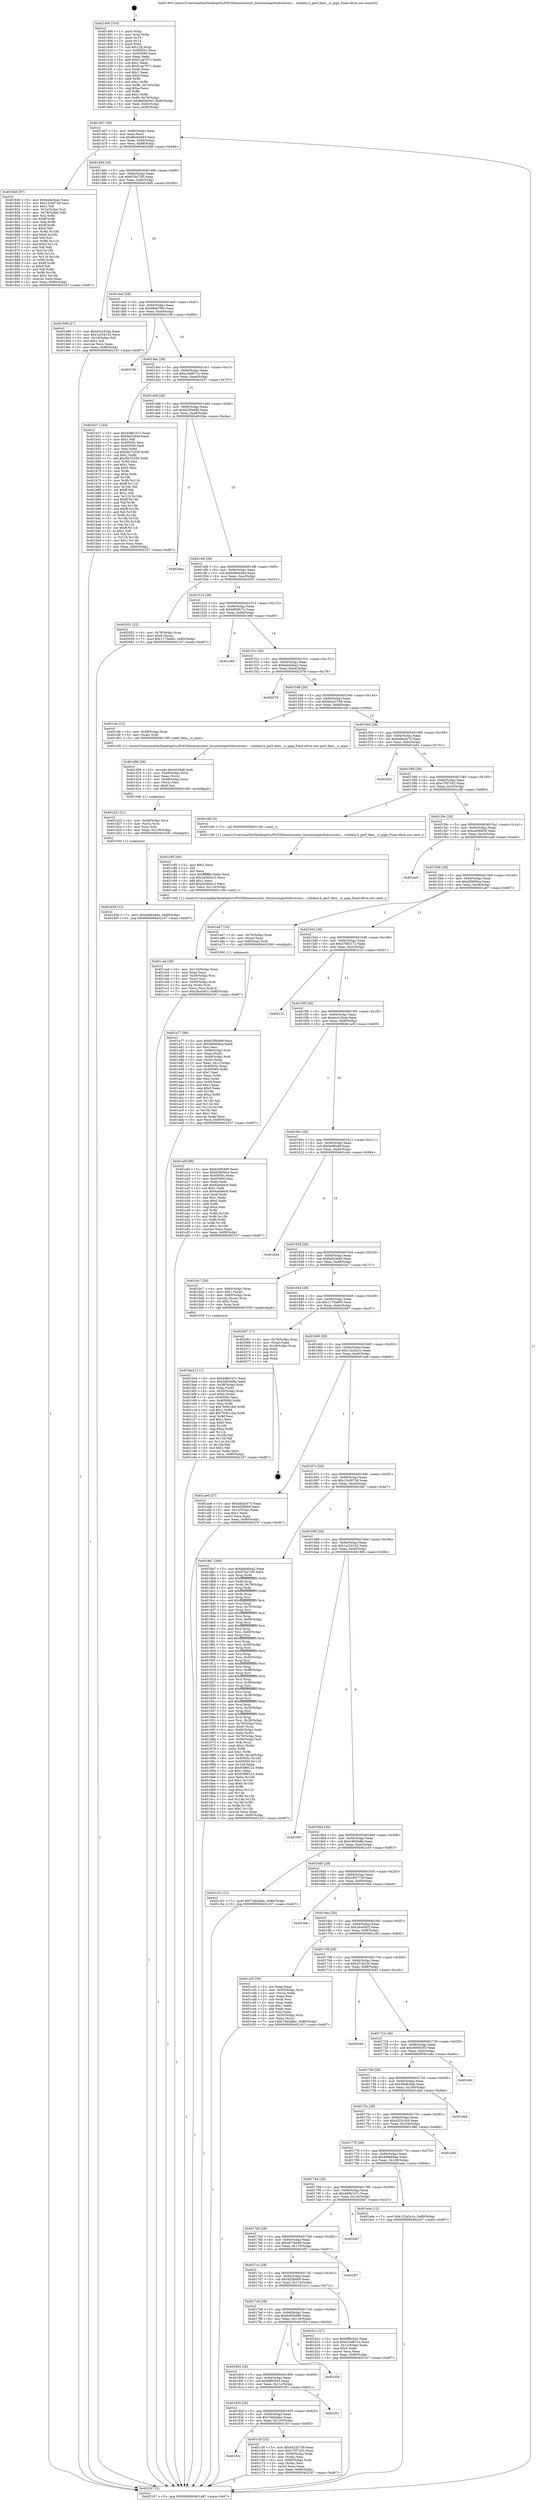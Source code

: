 digraph "0x401400" {
  label = "0x401400 (/mnt/c/Users/mathe/Desktop/tcc/POCII/binaries/extr_linuxtoolsperfuibrowsers....utildata.h_perf_data__is_pipe_Final-ollvm.out::main(0))"
  labelloc = "t"
  node[shape=record]

  Entry [label="",width=0.3,height=0.3,shape=circle,fillcolor=black,style=filled]
  "0x401467" [label="{
     0x401467 [29]\l
     | [instrs]\l
     &nbsp;&nbsp;0x401467 \<+3\>: mov -0x80(%rbp),%eax\l
     &nbsp;&nbsp;0x40146a \<+2\>: mov %eax,%ecx\l
     &nbsp;&nbsp;0x40146c \<+6\>: sub $0x86dab943,%ecx\l
     &nbsp;&nbsp;0x401472 \<+6\>: mov %eax,-0x94(%rbp)\l
     &nbsp;&nbsp;0x401478 \<+6\>: mov %ecx,-0x98(%rbp)\l
     &nbsp;&nbsp;0x40147e \<+6\>: je 0000000000401846 \<main+0x446\>\l
  }"]
  "0x401846" [label="{
     0x401846 [97]\l
     | [instrs]\l
     &nbsp;&nbsp;0x401846 \<+5\>: mov $0xbaba5ea2,%eax\l
     &nbsp;&nbsp;0x40184b \<+5\>: mov $0x13c0873d,%ecx\l
     &nbsp;&nbsp;0x401850 \<+2\>: mov $0x1,%dl\l
     &nbsp;&nbsp;0x401852 \<+4\>: mov -0x7a(%rbp),%sil\l
     &nbsp;&nbsp;0x401856 \<+4\>: mov -0x79(%rbp),%dil\l
     &nbsp;&nbsp;0x40185a \<+3\>: mov %sil,%r8b\l
     &nbsp;&nbsp;0x40185d \<+4\>: xor $0xff,%r8b\l
     &nbsp;&nbsp;0x401861 \<+3\>: mov %dil,%r9b\l
     &nbsp;&nbsp;0x401864 \<+4\>: xor $0xff,%r9b\l
     &nbsp;&nbsp;0x401868 \<+3\>: xor $0x0,%dl\l
     &nbsp;&nbsp;0x40186b \<+3\>: mov %r8b,%r10b\l
     &nbsp;&nbsp;0x40186e \<+4\>: and $0x0,%r10b\l
     &nbsp;&nbsp;0x401872 \<+3\>: and %dl,%sil\l
     &nbsp;&nbsp;0x401875 \<+3\>: mov %r9b,%r11b\l
     &nbsp;&nbsp;0x401878 \<+4\>: and $0x0,%r11b\l
     &nbsp;&nbsp;0x40187c \<+3\>: and %dl,%dil\l
     &nbsp;&nbsp;0x40187f \<+3\>: or %sil,%r10b\l
     &nbsp;&nbsp;0x401882 \<+3\>: or %dil,%r11b\l
     &nbsp;&nbsp;0x401885 \<+3\>: xor %r11b,%r10b\l
     &nbsp;&nbsp;0x401888 \<+3\>: or %r9b,%r8b\l
     &nbsp;&nbsp;0x40188b \<+4\>: xor $0xff,%r8b\l
     &nbsp;&nbsp;0x40188f \<+3\>: or $0x0,%dl\l
     &nbsp;&nbsp;0x401892 \<+3\>: and %dl,%r8b\l
     &nbsp;&nbsp;0x401895 \<+3\>: or %r8b,%r10b\l
     &nbsp;&nbsp;0x401898 \<+4\>: test $0x1,%r10b\l
     &nbsp;&nbsp;0x40189c \<+3\>: cmovne %ecx,%eax\l
     &nbsp;&nbsp;0x40189f \<+3\>: mov %eax,-0x80(%rbp)\l
     &nbsp;&nbsp;0x4018a2 \<+5\>: jmp 0000000000402167 \<main+0xd67\>\l
  }"]
  "0x401484" [label="{
     0x401484 [28]\l
     | [instrs]\l
     &nbsp;&nbsp;0x401484 \<+5\>: jmp 0000000000401489 \<main+0x89\>\l
     &nbsp;&nbsp;0x401489 \<+6\>: mov -0x94(%rbp),%eax\l
     &nbsp;&nbsp;0x40148f \<+5\>: sub $0x874a72f5,%eax\l
     &nbsp;&nbsp;0x401494 \<+6\>: mov %eax,-0x9c(%rbp)\l
     &nbsp;&nbsp;0x40149a \<+6\>: je 00000000004019d9 \<main+0x5d9\>\l
  }"]
  "0x402167" [label="{
     0x402167 [5]\l
     | [instrs]\l
     &nbsp;&nbsp;0x402167 \<+5\>: jmp 0000000000401467 \<main+0x67\>\l
  }"]
  "0x401400" [label="{
     0x401400 [103]\l
     | [instrs]\l
     &nbsp;&nbsp;0x401400 \<+1\>: push %rbp\l
     &nbsp;&nbsp;0x401401 \<+3\>: mov %rsp,%rbp\l
     &nbsp;&nbsp;0x401404 \<+2\>: push %r15\l
     &nbsp;&nbsp;0x401406 \<+2\>: push %r14\l
     &nbsp;&nbsp;0x401408 \<+1\>: push %rbx\l
     &nbsp;&nbsp;0x401409 \<+7\>: sub $0x128,%rsp\l
     &nbsp;&nbsp;0x401410 \<+7\>: mov 0x40505c,%eax\l
     &nbsp;&nbsp;0x401417 \<+7\>: mov 0x405060,%ecx\l
     &nbsp;&nbsp;0x40141e \<+2\>: mov %eax,%edx\l
     &nbsp;&nbsp;0x401420 \<+6\>: add $0x51aa7971,%edx\l
     &nbsp;&nbsp;0x401426 \<+3\>: sub $0x1,%edx\l
     &nbsp;&nbsp;0x401429 \<+6\>: sub $0x51aa7971,%edx\l
     &nbsp;&nbsp;0x40142f \<+3\>: imul %edx,%eax\l
     &nbsp;&nbsp;0x401432 \<+3\>: and $0x1,%eax\l
     &nbsp;&nbsp;0x401435 \<+3\>: cmp $0x0,%eax\l
     &nbsp;&nbsp;0x401438 \<+4\>: sete %r8b\l
     &nbsp;&nbsp;0x40143c \<+4\>: and $0x1,%r8b\l
     &nbsp;&nbsp;0x401440 \<+4\>: mov %r8b,-0x7a(%rbp)\l
     &nbsp;&nbsp;0x401444 \<+3\>: cmp $0xa,%ecx\l
     &nbsp;&nbsp;0x401447 \<+4\>: setl %r8b\l
     &nbsp;&nbsp;0x40144b \<+4\>: and $0x1,%r8b\l
     &nbsp;&nbsp;0x40144f \<+4\>: mov %r8b,-0x79(%rbp)\l
     &nbsp;&nbsp;0x401453 \<+7\>: movl $0x86dab943,-0x80(%rbp)\l
     &nbsp;&nbsp;0x40145a \<+6\>: mov %edi,-0x84(%rbp)\l
     &nbsp;&nbsp;0x401460 \<+7\>: mov %rsi,-0x90(%rbp)\l
  }"]
  Exit [label="",width=0.3,height=0.3,shape=circle,fillcolor=black,style=filled,peripheries=2]
  "0x4019d9" [label="{
     0x4019d9 [27]\l
     | [instrs]\l
     &nbsp;&nbsp;0x4019d9 \<+5\>: mov $0xdc4102ab,%eax\l
     &nbsp;&nbsp;0x4019de \<+5\>: mov $0x1a254102,%ecx\l
     &nbsp;&nbsp;0x4019e3 \<+3\>: mov -0x1d(%rbp),%dl\l
     &nbsp;&nbsp;0x4019e6 \<+3\>: test $0x1,%dl\l
     &nbsp;&nbsp;0x4019e9 \<+3\>: cmovne %ecx,%eax\l
     &nbsp;&nbsp;0x4019ec \<+3\>: mov %eax,-0x80(%rbp)\l
     &nbsp;&nbsp;0x4019ef \<+5\>: jmp 0000000000402167 \<main+0xd67\>\l
  }"]
  "0x4014a0" [label="{
     0x4014a0 [28]\l
     | [instrs]\l
     &nbsp;&nbsp;0x4014a0 \<+5\>: jmp 00000000004014a5 \<main+0xa5\>\l
     &nbsp;&nbsp;0x4014a5 \<+6\>: mov -0x94(%rbp),%eax\l
     &nbsp;&nbsp;0x4014ab \<+5\>: sub $0x96de7f94,%eax\l
     &nbsp;&nbsp;0x4014b0 \<+6\>: mov %eax,-0xa0(%rbp)\l
     &nbsp;&nbsp;0x4014b6 \<+6\>: je 000000000040215b \<main+0xd5b\>\l
  }"]
  "0x401d38" [label="{
     0x401d38 [12]\l
     | [instrs]\l
     &nbsp;&nbsp;0x401d38 \<+7\>: movl $0xb946446a,-0x80(%rbp)\l
     &nbsp;&nbsp;0x401d3f \<+5\>: jmp 0000000000402167 \<main+0xd67\>\l
  }"]
  "0x40215b" [label="{
     0x40215b\l
  }", style=dashed]
  "0x4014bc" [label="{
     0x4014bc [28]\l
     | [instrs]\l
     &nbsp;&nbsp;0x4014bc \<+5\>: jmp 00000000004014c1 \<main+0xc1\>\l
     &nbsp;&nbsp;0x4014c1 \<+6\>: mov -0x94(%rbp),%eax\l
     &nbsp;&nbsp;0x4014c7 \<+5\>: sub $0xa1bd671e,%eax\l
     &nbsp;&nbsp;0x4014cc \<+6\>: mov %eax,-0xa4(%rbp)\l
     &nbsp;&nbsp;0x4014d2 \<+6\>: je 0000000000401b37 \<main+0x737\>\l
  }"]
  "0x401d23" [label="{
     0x401d23 [21]\l
     | [instrs]\l
     &nbsp;&nbsp;0x401d23 \<+4\>: mov -0x58(%rbp),%rcx\l
     &nbsp;&nbsp;0x401d27 \<+3\>: mov (%rcx),%rcx\l
     &nbsp;&nbsp;0x401d2a \<+3\>: mov %rcx,%rdi\l
     &nbsp;&nbsp;0x401d2d \<+6\>: mov %eax,-0x128(%rbp)\l
     &nbsp;&nbsp;0x401d33 \<+5\>: call 0000000000401030 \<free@plt\>\l
     | [calls]\l
     &nbsp;&nbsp;0x401030 \{1\} (unknown)\l
  }"]
  "0x401b37" [label="{
     0x401b37 [144]\l
     | [instrs]\l
     &nbsp;&nbsp;0x401b37 \<+5\>: mov $0x4d9b1b7c,%eax\l
     &nbsp;&nbsp;0x401b3c \<+5\>: mov $0xfad2c6d4,%ecx\l
     &nbsp;&nbsp;0x401b41 \<+2\>: mov $0x1,%dl\l
     &nbsp;&nbsp;0x401b43 \<+7\>: mov 0x40505c,%esi\l
     &nbsp;&nbsp;0x401b4a \<+7\>: mov 0x405060,%edi\l
     &nbsp;&nbsp;0x401b51 \<+3\>: mov %esi,%r8d\l
     &nbsp;&nbsp;0x401b54 \<+7\>: sub $0xf4b72535,%r8d\l
     &nbsp;&nbsp;0x401b5b \<+4\>: sub $0x1,%r8d\l
     &nbsp;&nbsp;0x401b5f \<+7\>: add $0xf4b72535,%r8d\l
     &nbsp;&nbsp;0x401b66 \<+4\>: imul %r8d,%esi\l
     &nbsp;&nbsp;0x401b6a \<+3\>: and $0x1,%esi\l
     &nbsp;&nbsp;0x401b6d \<+3\>: cmp $0x0,%esi\l
     &nbsp;&nbsp;0x401b70 \<+4\>: sete %r9b\l
     &nbsp;&nbsp;0x401b74 \<+3\>: cmp $0xa,%edi\l
     &nbsp;&nbsp;0x401b77 \<+4\>: setl %r10b\l
     &nbsp;&nbsp;0x401b7b \<+3\>: mov %r9b,%r11b\l
     &nbsp;&nbsp;0x401b7e \<+4\>: xor $0xff,%r11b\l
     &nbsp;&nbsp;0x401b82 \<+3\>: mov %r10b,%bl\l
     &nbsp;&nbsp;0x401b85 \<+3\>: xor $0xff,%bl\l
     &nbsp;&nbsp;0x401b88 \<+3\>: xor $0x1,%dl\l
     &nbsp;&nbsp;0x401b8b \<+3\>: mov %r11b,%r14b\l
     &nbsp;&nbsp;0x401b8e \<+4\>: and $0xff,%r14b\l
     &nbsp;&nbsp;0x401b92 \<+3\>: and %dl,%r9b\l
     &nbsp;&nbsp;0x401b95 \<+3\>: mov %bl,%r15b\l
     &nbsp;&nbsp;0x401b98 \<+4\>: and $0xff,%r15b\l
     &nbsp;&nbsp;0x401b9c \<+3\>: and %dl,%r10b\l
     &nbsp;&nbsp;0x401b9f \<+3\>: or %r9b,%r14b\l
     &nbsp;&nbsp;0x401ba2 \<+3\>: or %r10b,%r15b\l
     &nbsp;&nbsp;0x401ba5 \<+3\>: xor %r15b,%r14b\l
     &nbsp;&nbsp;0x401ba8 \<+3\>: or %bl,%r11b\l
     &nbsp;&nbsp;0x401bab \<+4\>: xor $0xff,%r11b\l
     &nbsp;&nbsp;0x401baf \<+3\>: or $0x1,%dl\l
     &nbsp;&nbsp;0x401bb2 \<+3\>: and %dl,%r11b\l
     &nbsp;&nbsp;0x401bb5 \<+3\>: or %r11b,%r14b\l
     &nbsp;&nbsp;0x401bb8 \<+4\>: test $0x1,%r14b\l
     &nbsp;&nbsp;0x401bbc \<+3\>: cmovne %ecx,%eax\l
     &nbsp;&nbsp;0x401bbf \<+3\>: mov %eax,-0x80(%rbp)\l
     &nbsp;&nbsp;0x401bc2 \<+5\>: jmp 0000000000402167 \<main+0xd67\>\l
  }"]
  "0x4014d8" [label="{
     0x4014d8 [28]\l
     | [instrs]\l
     &nbsp;&nbsp;0x4014d8 \<+5\>: jmp 00000000004014dd \<main+0xdd\>\l
     &nbsp;&nbsp;0x4014dd \<+6\>: mov -0x94(%rbp),%eax\l
     &nbsp;&nbsp;0x4014e3 \<+5\>: sub $0xb35f4499,%eax\l
     &nbsp;&nbsp;0x4014e8 \<+6\>: mov %eax,-0xa8(%rbp)\l
     &nbsp;&nbsp;0x4014ee \<+6\>: je 00000000004020ba \<main+0xcba\>\l
  }"]
  "0x401d06" [label="{
     0x401d06 [29]\l
     | [instrs]\l
     &nbsp;&nbsp;0x401d06 \<+10\>: movabs $0x4030d6,%rdi\l
     &nbsp;&nbsp;0x401d10 \<+4\>: mov -0x48(%rbp),%rcx\l
     &nbsp;&nbsp;0x401d14 \<+2\>: mov %eax,(%rcx)\l
     &nbsp;&nbsp;0x401d16 \<+4\>: mov -0x48(%rbp),%rcx\l
     &nbsp;&nbsp;0x401d1a \<+2\>: mov (%rcx),%esi\l
     &nbsp;&nbsp;0x401d1c \<+2\>: mov $0x0,%al\l
     &nbsp;&nbsp;0x401d1e \<+5\>: call 0000000000401040 \<printf@plt\>\l
     | [calls]\l
     &nbsp;&nbsp;0x401040 \{1\} (unknown)\l
  }"]
  "0x4020ba" [label="{
     0x4020ba\l
  }", style=dashed]
  "0x4014f4" [label="{
     0x4014f4 [28]\l
     | [instrs]\l
     &nbsp;&nbsp;0x4014f4 \<+5\>: jmp 00000000004014f9 \<main+0xf9\>\l
     &nbsp;&nbsp;0x4014f9 \<+6\>: mov -0x94(%rbp),%eax\l
     &nbsp;&nbsp;0x4014ff \<+5\>: sub $0xb946446a,%eax\l
     &nbsp;&nbsp;0x401504 \<+6\>: mov %eax,-0xac(%rbp)\l
     &nbsp;&nbsp;0x40150a \<+6\>: je 0000000000402051 \<main+0xc51\>\l
  }"]
  "0x401cad" [label="{
     0x401cad [38]\l
     | [instrs]\l
     &nbsp;&nbsp;0x401cad \<+6\>: mov -0x124(%rbp),%ecx\l
     &nbsp;&nbsp;0x401cb3 \<+3\>: imul %eax,%ecx\l
     &nbsp;&nbsp;0x401cb6 \<+4\>: mov -0x58(%rbp),%rsi\l
     &nbsp;&nbsp;0x401cba \<+3\>: mov (%rsi),%rsi\l
     &nbsp;&nbsp;0x401cbd \<+4\>: mov -0x50(%rbp),%rdi\l
     &nbsp;&nbsp;0x401cc1 \<+3\>: movslq (%rdi),%rdi\l
     &nbsp;&nbsp;0x401cc4 \<+3\>: mov %ecx,(%rsi,%rdi,4)\l
     &nbsp;&nbsp;0x401cc7 \<+7\>: movl $0x26ce5fc3,-0x80(%rbp)\l
     &nbsp;&nbsp;0x401cce \<+5\>: jmp 0000000000402167 \<main+0xd67\>\l
  }"]
  "0x402051" [label="{
     0x402051 [22]\l
     | [instrs]\l
     &nbsp;&nbsp;0x402051 \<+4\>: mov -0x78(%rbp),%rax\l
     &nbsp;&nbsp;0x402055 \<+6\>: movl $0x0,(%rax)\l
     &nbsp;&nbsp;0x40205b \<+7\>: movl $0x1170a065,-0x80(%rbp)\l
     &nbsp;&nbsp;0x402062 \<+5\>: jmp 0000000000402167 \<main+0xd67\>\l
  }"]
  "0x401510" [label="{
     0x401510 [28]\l
     | [instrs]\l
     &nbsp;&nbsp;0x401510 \<+5\>: jmp 0000000000401515 \<main+0x115\>\l
     &nbsp;&nbsp;0x401515 \<+6\>: mov -0x94(%rbp),%eax\l
     &nbsp;&nbsp;0x40151b \<+5\>: sub $0xb9f29c7e,%eax\l
     &nbsp;&nbsp;0x401520 \<+6\>: mov %eax,-0xb0(%rbp)\l
     &nbsp;&nbsp;0x401526 \<+6\>: je 0000000000401e60 \<main+0xa60\>\l
  }"]
  "0x401c85" [label="{
     0x401c85 [40]\l
     | [instrs]\l
     &nbsp;&nbsp;0x401c85 \<+5\>: mov $0x2,%ecx\l
     &nbsp;&nbsp;0x401c8a \<+1\>: cltd\l
     &nbsp;&nbsp;0x401c8b \<+2\>: idiv %ecx\l
     &nbsp;&nbsp;0x401c8d \<+6\>: imul $0xfffffffe,%edx,%ecx\l
     &nbsp;&nbsp;0x401c93 \<+6\>: sub $0x2d3e0a12,%ecx\l
     &nbsp;&nbsp;0x401c99 \<+3\>: add $0x1,%ecx\l
     &nbsp;&nbsp;0x401c9c \<+6\>: add $0x2d3e0a12,%ecx\l
     &nbsp;&nbsp;0x401ca2 \<+6\>: mov %ecx,-0x124(%rbp)\l
     &nbsp;&nbsp;0x401ca8 \<+5\>: call 0000000000401160 \<next_i\>\l
     | [calls]\l
     &nbsp;&nbsp;0x401160 \{1\} (/mnt/c/Users/mathe/Desktop/tcc/POCII/binaries/extr_linuxtoolsperfuibrowsers....utildata.h_perf_data__is_pipe_Final-ollvm.out::next_i)\l
  }"]
  "0x401e60" [label="{
     0x401e60\l
  }", style=dashed]
  "0x40152c" [label="{
     0x40152c [28]\l
     | [instrs]\l
     &nbsp;&nbsp;0x40152c \<+5\>: jmp 0000000000401531 \<main+0x131\>\l
     &nbsp;&nbsp;0x401531 \<+6\>: mov -0x94(%rbp),%eax\l
     &nbsp;&nbsp;0x401537 \<+5\>: sub $0xbaba5ea2,%eax\l
     &nbsp;&nbsp;0x40153c \<+6\>: mov %eax,-0xb4(%rbp)\l
     &nbsp;&nbsp;0x401542 \<+6\>: je 0000000000402078 \<main+0xc78\>\l
  }"]
  "0x40183c" [label="{
     0x40183c\l
  }", style=dashed]
  "0x402078" [label="{
     0x402078\l
  }", style=dashed]
  "0x401548" [label="{
     0x401548 [28]\l
     | [instrs]\l
     &nbsp;&nbsp;0x401548 \<+5\>: jmp 000000000040154d \<main+0x14d\>\l
     &nbsp;&nbsp;0x40154d \<+6\>: mov -0x94(%rbp),%eax\l
     &nbsp;&nbsp;0x401553 \<+5\>: sub $0xbb22c759,%eax\l
     &nbsp;&nbsp;0x401558 \<+6\>: mov %eax,-0xb8(%rbp)\l
     &nbsp;&nbsp;0x40155e \<+6\>: je 0000000000401cfa \<main+0x8fa\>\l
  }"]
  "0x401c5f" [label="{
     0x401c5f [33]\l
     | [instrs]\l
     &nbsp;&nbsp;0x401c5f \<+5\>: mov $0xbb22c759,%eax\l
     &nbsp;&nbsp;0x401c64 \<+5\>: mov $0xc70f7432,%ecx\l
     &nbsp;&nbsp;0x401c69 \<+4\>: mov -0x50(%rbp),%rdx\l
     &nbsp;&nbsp;0x401c6d \<+2\>: mov (%rdx),%esi\l
     &nbsp;&nbsp;0x401c6f \<+4\>: mov -0x60(%rbp),%rdx\l
     &nbsp;&nbsp;0x401c73 \<+2\>: cmp (%rdx),%esi\l
     &nbsp;&nbsp;0x401c75 \<+3\>: cmovl %ecx,%eax\l
     &nbsp;&nbsp;0x401c78 \<+3\>: mov %eax,-0x80(%rbp)\l
     &nbsp;&nbsp;0x401c7b \<+5\>: jmp 0000000000402167 \<main+0xd67\>\l
  }"]
  "0x401cfa" [label="{
     0x401cfa [12]\l
     | [instrs]\l
     &nbsp;&nbsp;0x401cfa \<+4\>: mov -0x58(%rbp),%rax\l
     &nbsp;&nbsp;0x401cfe \<+3\>: mov (%rax),%rdi\l
     &nbsp;&nbsp;0x401d01 \<+5\>: call 00000000004013f0 \<perf_data__is_pipe\>\l
     | [calls]\l
     &nbsp;&nbsp;0x4013f0 \{1\} (/mnt/c/Users/mathe/Desktop/tcc/POCII/binaries/extr_linuxtoolsperfuibrowsers....utildata.h_perf_data__is_pipe_Final-ollvm.out::perf_data__is_pipe)\l
  }"]
  "0x401564" [label="{
     0x401564 [28]\l
     | [instrs]\l
     &nbsp;&nbsp;0x401564 \<+5\>: jmp 0000000000401569 \<main+0x169\>\l
     &nbsp;&nbsp;0x401569 \<+6\>: mov -0x94(%rbp),%eax\l
     &nbsp;&nbsp;0x40156f \<+5\>: sub $0xbdbbc673,%eax\l
     &nbsp;&nbsp;0x401574 \<+6\>: mov %eax,-0xbc(%rbp)\l
     &nbsp;&nbsp;0x40157a \<+6\>: je 0000000000401b01 \<main+0x701\>\l
  }"]
  "0x401820" [label="{
     0x401820 [28]\l
     | [instrs]\l
     &nbsp;&nbsp;0x401820 \<+5\>: jmp 0000000000401825 \<main+0x425\>\l
     &nbsp;&nbsp;0x401825 \<+6\>: mov -0x94(%rbp),%eax\l
     &nbsp;&nbsp;0x40182b \<+5\>: sub $0x7dd2abbc,%eax\l
     &nbsp;&nbsp;0x401830 \<+6\>: mov %eax,-0x120(%rbp)\l
     &nbsp;&nbsp;0x401836 \<+6\>: je 0000000000401c5f \<main+0x85f\>\l
  }"]
  "0x401b01" [label="{
     0x401b01\l
  }", style=dashed]
  "0x401580" [label="{
     0x401580 [28]\l
     | [instrs]\l
     &nbsp;&nbsp;0x401580 \<+5\>: jmp 0000000000401585 \<main+0x185\>\l
     &nbsp;&nbsp;0x401585 \<+6\>: mov -0x94(%rbp),%eax\l
     &nbsp;&nbsp;0x40158b \<+5\>: sub $0xc70f7432,%eax\l
     &nbsp;&nbsp;0x401590 \<+6\>: mov %eax,-0xc0(%rbp)\l
     &nbsp;&nbsp;0x401596 \<+6\>: je 0000000000401c80 \<main+0x880\>\l
  }"]
  "0x401f51" [label="{
     0x401f51\l
  }", style=dashed]
  "0x401c80" [label="{
     0x401c80 [5]\l
     | [instrs]\l
     &nbsp;&nbsp;0x401c80 \<+5\>: call 0000000000401160 \<next_i\>\l
     | [calls]\l
     &nbsp;&nbsp;0x401160 \{1\} (/mnt/c/Users/mathe/Desktop/tcc/POCII/binaries/extr_linuxtoolsperfuibrowsers....utildata.h_perf_data__is_pipe_Final-ollvm.out::next_i)\l
  }"]
  "0x40159c" [label="{
     0x40159c [28]\l
     | [instrs]\l
     &nbsp;&nbsp;0x40159c \<+5\>: jmp 00000000004015a1 \<main+0x1a1\>\l
     &nbsp;&nbsp;0x4015a1 \<+6\>: mov -0x94(%rbp),%eax\l
     &nbsp;&nbsp;0x4015a7 \<+5\>: sub $0xca58063f,%eax\l
     &nbsp;&nbsp;0x4015ac \<+6\>: mov %eax,-0xc4(%rbp)\l
     &nbsp;&nbsp;0x4015b2 \<+6\>: je 0000000000401ee0 \<main+0xae0\>\l
  }"]
  "0x401804" [label="{
     0x401804 [28]\l
     | [instrs]\l
     &nbsp;&nbsp;0x401804 \<+5\>: jmp 0000000000401809 \<main+0x409\>\l
     &nbsp;&nbsp;0x401809 \<+6\>: mov -0x94(%rbp),%eax\l
     &nbsp;&nbsp;0x40180f \<+5\>: sub $0x6ff0c043,%eax\l
     &nbsp;&nbsp;0x401814 \<+6\>: mov %eax,-0x11c(%rbp)\l
     &nbsp;&nbsp;0x40181a \<+6\>: je 0000000000401f51 \<main+0xb51\>\l
  }"]
  "0x401ee0" [label="{
     0x401ee0\l
  }", style=dashed]
  "0x4015b8" [label="{
     0x4015b8 [28]\l
     | [instrs]\l
     &nbsp;&nbsp;0x4015b8 \<+5\>: jmp 00000000004015bd \<main+0x1bd\>\l
     &nbsp;&nbsp;0x4015bd \<+6\>: mov -0x94(%rbp),%eax\l
     &nbsp;&nbsp;0x4015c3 \<+5\>: sub $0xd2fe56ca,%eax\l
     &nbsp;&nbsp;0x4015c8 \<+6\>: mov %eax,-0xc8(%rbp)\l
     &nbsp;&nbsp;0x4015ce \<+6\>: je 0000000000401a67 \<main+0x667\>\l
  }"]
  "0x401f5d" [label="{
     0x401f5d\l
  }", style=dashed]
  "0x401a67" [label="{
     0x401a67 [16]\l
     | [instrs]\l
     &nbsp;&nbsp;0x401a67 \<+4\>: mov -0x70(%rbp),%rax\l
     &nbsp;&nbsp;0x401a6b \<+3\>: mov (%rax),%rax\l
     &nbsp;&nbsp;0x401a6e \<+4\>: mov 0x8(%rax),%rdi\l
     &nbsp;&nbsp;0x401a72 \<+5\>: call 0000000000401060 \<atoi@plt\>\l
     | [calls]\l
     &nbsp;&nbsp;0x401060 \{1\} (unknown)\l
  }"]
  "0x4015d4" [label="{
     0x4015d4 [28]\l
     | [instrs]\l
     &nbsp;&nbsp;0x4015d4 \<+5\>: jmp 00000000004015d9 \<main+0x1d9\>\l
     &nbsp;&nbsp;0x4015d9 \<+6\>: mov -0x94(%rbp),%eax\l
     &nbsp;&nbsp;0x4015df \<+5\>: sub $0xd7992172,%eax\l
     &nbsp;&nbsp;0x4015e4 \<+6\>: mov %eax,-0xcc(%rbp)\l
     &nbsp;&nbsp;0x4015ea \<+6\>: je 0000000000402121 \<main+0xd21\>\l
  }"]
  "0x401be4" [label="{
     0x401be4 [111]\l
     | [instrs]\l
     &nbsp;&nbsp;0x401be4 \<+5\>: mov $0x4d9b1b7c,%ecx\l
     &nbsp;&nbsp;0x401be9 \<+5\>: mov $0x24834dfa,%edx\l
     &nbsp;&nbsp;0x401bee \<+4\>: mov -0x58(%rbp),%rdi\l
     &nbsp;&nbsp;0x401bf2 \<+3\>: mov %rax,(%rdi)\l
     &nbsp;&nbsp;0x401bf5 \<+4\>: mov -0x50(%rbp),%rax\l
     &nbsp;&nbsp;0x401bf9 \<+6\>: movl $0x0,(%rax)\l
     &nbsp;&nbsp;0x401bff \<+7\>: mov 0x40505c,%esi\l
     &nbsp;&nbsp;0x401c06 \<+8\>: mov 0x405060,%r8d\l
     &nbsp;&nbsp;0x401c0e \<+3\>: mov %esi,%r9d\l
     &nbsp;&nbsp;0x401c11 \<+7\>: sub $0x79361cb4,%r9d\l
     &nbsp;&nbsp;0x401c18 \<+4\>: sub $0x1,%r9d\l
     &nbsp;&nbsp;0x401c1c \<+7\>: add $0x79361cb4,%r9d\l
     &nbsp;&nbsp;0x401c23 \<+4\>: imul %r9d,%esi\l
     &nbsp;&nbsp;0x401c27 \<+3\>: and $0x1,%esi\l
     &nbsp;&nbsp;0x401c2a \<+3\>: cmp $0x0,%esi\l
     &nbsp;&nbsp;0x401c2d \<+4\>: sete %r10b\l
     &nbsp;&nbsp;0x401c31 \<+4\>: cmp $0xa,%r8d\l
     &nbsp;&nbsp;0x401c35 \<+4\>: setl %r11b\l
     &nbsp;&nbsp;0x401c39 \<+3\>: mov %r10b,%bl\l
     &nbsp;&nbsp;0x401c3c \<+3\>: and %r11b,%bl\l
     &nbsp;&nbsp;0x401c3f \<+3\>: xor %r11b,%r10b\l
     &nbsp;&nbsp;0x401c42 \<+3\>: or %r10b,%bl\l
     &nbsp;&nbsp;0x401c45 \<+3\>: test $0x1,%bl\l
     &nbsp;&nbsp;0x401c48 \<+3\>: cmovne %edx,%ecx\l
     &nbsp;&nbsp;0x401c4b \<+3\>: mov %ecx,-0x80(%rbp)\l
     &nbsp;&nbsp;0x401c4e \<+5\>: jmp 0000000000402167 \<main+0xd67\>\l
  }"]
  "0x402121" [label="{
     0x402121\l
  }", style=dashed]
  "0x4015f0" [label="{
     0x4015f0 [28]\l
     | [instrs]\l
     &nbsp;&nbsp;0x4015f0 \<+5\>: jmp 00000000004015f5 \<main+0x1f5\>\l
     &nbsp;&nbsp;0x4015f5 \<+6\>: mov -0x94(%rbp),%eax\l
     &nbsp;&nbsp;0x4015fb \<+5\>: sub $0xdc4102ab,%eax\l
     &nbsp;&nbsp;0x401600 \<+6\>: mov %eax,-0xd0(%rbp)\l
     &nbsp;&nbsp;0x401606 \<+6\>: je 0000000000401a0f \<main+0x60f\>\l
  }"]
  "0x4017e8" [label="{
     0x4017e8 [28]\l
     | [instrs]\l
     &nbsp;&nbsp;0x4017e8 \<+5\>: jmp 00000000004017ed \<main+0x3ed\>\l
     &nbsp;&nbsp;0x4017ed \<+6\>: mov -0x94(%rbp),%eax\l
     &nbsp;&nbsp;0x4017f3 \<+5\>: sub $0x6405a990,%eax\l
     &nbsp;&nbsp;0x4017f8 \<+6\>: mov %eax,-0x118(%rbp)\l
     &nbsp;&nbsp;0x4017fe \<+6\>: je 0000000000401f5d \<main+0xb5d\>\l
  }"]
  "0x401a0f" [label="{
     0x401a0f [88]\l
     | [instrs]\l
     &nbsp;&nbsp;0x401a0f \<+5\>: mov $0xb35f4499,%eax\l
     &nbsp;&nbsp;0x401a14 \<+5\>: mov $0xd2fe56ca,%ecx\l
     &nbsp;&nbsp;0x401a19 \<+7\>: mov 0x40505c,%edx\l
     &nbsp;&nbsp;0x401a20 \<+7\>: mov 0x405060,%esi\l
     &nbsp;&nbsp;0x401a27 \<+2\>: mov %edx,%edi\l
     &nbsp;&nbsp;0x401a29 \<+6\>: add $0x6aefa4c6,%edi\l
     &nbsp;&nbsp;0x401a2f \<+3\>: sub $0x1,%edi\l
     &nbsp;&nbsp;0x401a32 \<+6\>: sub $0x6aefa4c6,%edi\l
     &nbsp;&nbsp;0x401a38 \<+3\>: imul %edi,%edx\l
     &nbsp;&nbsp;0x401a3b \<+3\>: and $0x1,%edx\l
     &nbsp;&nbsp;0x401a3e \<+3\>: cmp $0x0,%edx\l
     &nbsp;&nbsp;0x401a41 \<+4\>: sete %r8b\l
     &nbsp;&nbsp;0x401a45 \<+3\>: cmp $0xa,%esi\l
     &nbsp;&nbsp;0x401a48 \<+4\>: setl %r9b\l
     &nbsp;&nbsp;0x401a4c \<+3\>: mov %r8b,%r10b\l
     &nbsp;&nbsp;0x401a4f \<+3\>: and %r9b,%r10b\l
     &nbsp;&nbsp;0x401a52 \<+3\>: xor %r9b,%r8b\l
     &nbsp;&nbsp;0x401a55 \<+3\>: or %r8b,%r10b\l
     &nbsp;&nbsp;0x401a58 \<+4\>: test $0x1,%r10b\l
     &nbsp;&nbsp;0x401a5c \<+3\>: cmovne %ecx,%eax\l
     &nbsp;&nbsp;0x401a5f \<+3\>: mov %eax,-0x80(%rbp)\l
     &nbsp;&nbsp;0x401a62 \<+5\>: jmp 0000000000402167 \<main+0xd67\>\l
  }"]
  "0x40160c" [label="{
     0x40160c [28]\l
     | [instrs]\l
     &nbsp;&nbsp;0x40160c \<+5\>: jmp 0000000000401611 \<main+0x211\>\l
     &nbsp;&nbsp;0x401611 \<+6\>: mov -0x94(%rbp),%eax\l
     &nbsp;&nbsp;0x401617 \<+5\>: sub $0xfa08fa8f,%eax\l
     &nbsp;&nbsp;0x40161c \<+6\>: mov %eax,-0xd4(%rbp)\l
     &nbsp;&nbsp;0x401622 \<+6\>: je 0000000000401d44 \<main+0x944\>\l
  }"]
  "0x401b1c" [label="{
     0x401b1c [27]\l
     | [instrs]\l
     &nbsp;&nbsp;0x401b1c \<+5\>: mov $0x6ff0c043,%eax\l
     &nbsp;&nbsp;0x401b21 \<+5\>: mov $0xa1bd671e,%ecx\l
     &nbsp;&nbsp;0x401b26 \<+3\>: mov -0x1c(%rbp),%edx\l
     &nbsp;&nbsp;0x401b29 \<+3\>: cmp $0x0,%edx\l
     &nbsp;&nbsp;0x401b2c \<+3\>: cmove %ecx,%eax\l
     &nbsp;&nbsp;0x401b2f \<+3\>: mov %eax,-0x80(%rbp)\l
     &nbsp;&nbsp;0x401b32 \<+5\>: jmp 0000000000402167 \<main+0xd67\>\l
  }"]
  "0x401d44" [label="{
     0x401d44\l
  }", style=dashed]
  "0x401628" [label="{
     0x401628 [28]\l
     | [instrs]\l
     &nbsp;&nbsp;0x401628 \<+5\>: jmp 000000000040162d \<main+0x22d\>\l
     &nbsp;&nbsp;0x40162d \<+6\>: mov -0x94(%rbp),%eax\l
     &nbsp;&nbsp;0x401633 \<+5\>: sub $0xfad2c6d4,%eax\l
     &nbsp;&nbsp;0x401638 \<+6\>: mov %eax,-0xd8(%rbp)\l
     &nbsp;&nbsp;0x40163e \<+6\>: je 0000000000401bc7 \<main+0x7c7\>\l
  }"]
  "0x4017cc" [label="{
     0x4017cc [28]\l
     | [instrs]\l
     &nbsp;&nbsp;0x4017cc \<+5\>: jmp 00000000004017d1 \<main+0x3d1\>\l
     &nbsp;&nbsp;0x4017d1 \<+6\>: mov -0x94(%rbp),%eax\l
     &nbsp;&nbsp;0x4017d7 \<+5\>: sub $0x4f2fb6b9,%eax\l
     &nbsp;&nbsp;0x4017dc \<+6\>: mov %eax,-0x114(%rbp)\l
     &nbsp;&nbsp;0x4017e2 \<+6\>: je 0000000000401b1c \<main+0x71c\>\l
  }"]
  "0x401bc7" [label="{
     0x401bc7 [29]\l
     | [instrs]\l
     &nbsp;&nbsp;0x401bc7 \<+4\>: mov -0x60(%rbp),%rax\l
     &nbsp;&nbsp;0x401bcb \<+6\>: movl $0x1,(%rax)\l
     &nbsp;&nbsp;0x401bd1 \<+4\>: mov -0x60(%rbp),%rax\l
     &nbsp;&nbsp;0x401bd5 \<+3\>: movslq (%rax),%rax\l
     &nbsp;&nbsp;0x401bd8 \<+4\>: shl $0x2,%rax\l
     &nbsp;&nbsp;0x401bdc \<+3\>: mov %rax,%rdi\l
     &nbsp;&nbsp;0x401bdf \<+5\>: call 0000000000401050 \<malloc@plt\>\l
     | [calls]\l
     &nbsp;&nbsp;0x401050 \{1\} (unknown)\l
  }"]
  "0x401644" [label="{
     0x401644 [28]\l
     | [instrs]\l
     &nbsp;&nbsp;0x401644 \<+5\>: jmp 0000000000401649 \<main+0x249\>\l
     &nbsp;&nbsp;0x401649 \<+6\>: mov -0x94(%rbp),%eax\l
     &nbsp;&nbsp;0x40164f \<+5\>: sub $0x1170a065,%eax\l
     &nbsp;&nbsp;0x401654 \<+6\>: mov %eax,-0xdc(%rbp)\l
     &nbsp;&nbsp;0x40165a \<+6\>: je 0000000000402067 \<main+0xc67\>\l
  }"]
  "0x401f07" [label="{
     0x401f07\l
  }", style=dashed]
  "0x402067" [label="{
     0x402067 [17]\l
     | [instrs]\l
     &nbsp;&nbsp;0x402067 \<+4\>: mov -0x78(%rbp),%rax\l
     &nbsp;&nbsp;0x40206b \<+2\>: mov (%rax),%eax\l
     &nbsp;&nbsp;0x40206d \<+4\>: lea -0x18(%rbp),%rsp\l
     &nbsp;&nbsp;0x402071 \<+1\>: pop %rbx\l
     &nbsp;&nbsp;0x402072 \<+2\>: pop %r14\l
     &nbsp;&nbsp;0x402074 \<+2\>: pop %r15\l
     &nbsp;&nbsp;0x402076 \<+1\>: pop %rbp\l
     &nbsp;&nbsp;0x402077 \<+1\>: ret\l
  }"]
  "0x401660" [label="{
     0x401660 [28]\l
     | [instrs]\l
     &nbsp;&nbsp;0x401660 \<+5\>: jmp 0000000000401665 \<main+0x265\>\l
     &nbsp;&nbsp;0x401665 \<+6\>: mov -0x94(%rbp),%eax\l
     &nbsp;&nbsp;0x40166b \<+5\>: sub $0x132a5a1e,%eax\l
     &nbsp;&nbsp;0x401670 \<+6\>: mov %eax,-0xe0(%rbp)\l
     &nbsp;&nbsp;0x401676 \<+6\>: je 0000000000401ae6 \<main+0x6e6\>\l
  }"]
  "0x4017b0" [label="{
     0x4017b0 [28]\l
     | [instrs]\l
     &nbsp;&nbsp;0x4017b0 \<+5\>: jmp 00000000004017b5 \<main+0x3b5\>\l
     &nbsp;&nbsp;0x4017b5 \<+6\>: mov -0x94(%rbp),%eax\l
     &nbsp;&nbsp;0x4017bb \<+5\>: sub $0x4e75eed8,%eax\l
     &nbsp;&nbsp;0x4017c0 \<+6\>: mov %eax,-0x110(%rbp)\l
     &nbsp;&nbsp;0x4017c6 \<+6\>: je 0000000000401f07 \<main+0xb07\>\l
  }"]
  "0x401ae6" [label="{
     0x401ae6 [27]\l
     | [instrs]\l
     &nbsp;&nbsp;0x401ae6 \<+5\>: mov $0xbdbbc673,%eax\l
     &nbsp;&nbsp;0x401aeb \<+5\>: mov $0x4f2fb6b9,%ecx\l
     &nbsp;&nbsp;0x401af0 \<+3\>: mov -0x1c(%rbp),%edx\l
     &nbsp;&nbsp;0x401af3 \<+3\>: cmp $0x1,%edx\l
     &nbsp;&nbsp;0x401af6 \<+3\>: cmovl %ecx,%eax\l
     &nbsp;&nbsp;0x401af9 \<+3\>: mov %eax,-0x80(%rbp)\l
     &nbsp;&nbsp;0x401afc \<+5\>: jmp 0000000000402167 \<main+0xd67\>\l
  }"]
  "0x40167c" [label="{
     0x40167c [28]\l
     | [instrs]\l
     &nbsp;&nbsp;0x40167c \<+5\>: jmp 0000000000401681 \<main+0x281\>\l
     &nbsp;&nbsp;0x401681 \<+6\>: mov -0x94(%rbp),%eax\l
     &nbsp;&nbsp;0x401687 \<+5\>: sub $0x13c0873d,%eax\l
     &nbsp;&nbsp;0x40168c \<+6\>: mov %eax,-0xe4(%rbp)\l
     &nbsp;&nbsp;0x401692 \<+6\>: je 00000000004018a7 \<main+0x4a7\>\l
  }"]
  "0x4020e7" [label="{
     0x4020e7\l
  }", style=dashed]
  "0x4018a7" [label="{
     0x4018a7 [306]\l
     | [instrs]\l
     &nbsp;&nbsp;0x4018a7 \<+5\>: mov $0xbaba5ea2,%eax\l
     &nbsp;&nbsp;0x4018ac \<+5\>: mov $0x874a72f5,%ecx\l
     &nbsp;&nbsp;0x4018b1 \<+3\>: mov %rsp,%rdx\l
     &nbsp;&nbsp;0x4018b4 \<+4\>: add $0xfffffffffffffff0,%rdx\l
     &nbsp;&nbsp;0x4018b8 \<+3\>: mov %rdx,%rsp\l
     &nbsp;&nbsp;0x4018bb \<+4\>: mov %rdx,-0x78(%rbp)\l
     &nbsp;&nbsp;0x4018bf \<+3\>: mov %rsp,%rdx\l
     &nbsp;&nbsp;0x4018c2 \<+4\>: add $0xfffffffffffffff0,%rdx\l
     &nbsp;&nbsp;0x4018c6 \<+3\>: mov %rdx,%rsp\l
     &nbsp;&nbsp;0x4018c9 \<+3\>: mov %rsp,%rsi\l
     &nbsp;&nbsp;0x4018cc \<+4\>: add $0xfffffffffffffff0,%rsi\l
     &nbsp;&nbsp;0x4018d0 \<+3\>: mov %rsi,%rsp\l
     &nbsp;&nbsp;0x4018d3 \<+4\>: mov %rsi,-0x70(%rbp)\l
     &nbsp;&nbsp;0x4018d7 \<+3\>: mov %rsp,%rsi\l
     &nbsp;&nbsp;0x4018da \<+4\>: add $0xfffffffffffffff0,%rsi\l
     &nbsp;&nbsp;0x4018de \<+3\>: mov %rsi,%rsp\l
     &nbsp;&nbsp;0x4018e1 \<+4\>: mov %rsi,-0x68(%rbp)\l
     &nbsp;&nbsp;0x4018e5 \<+3\>: mov %rsp,%rsi\l
     &nbsp;&nbsp;0x4018e8 \<+4\>: add $0xfffffffffffffff0,%rsi\l
     &nbsp;&nbsp;0x4018ec \<+3\>: mov %rsi,%rsp\l
     &nbsp;&nbsp;0x4018ef \<+4\>: mov %rsi,-0x60(%rbp)\l
     &nbsp;&nbsp;0x4018f3 \<+3\>: mov %rsp,%rsi\l
     &nbsp;&nbsp;0x4018f6 \<+4\>: add $0xfffffffffffffff0,%rsi\l
     &nbsp;&nbsp;0x4018fa \<+3\>: mov %rsi,%rsp\l
     &nbsp;&nbsp;0x4018fd \<+4\>: mov %rsi,-0x58(%rbp)\l
     &nbsp;&nbsp;0x401901 \<+3\>: mov %rsp,%rsi\l
     &nbsp;&nbsp;0x401904 \<+4\>: add $0xfffffffffffffff0,%rsi\l
     &nbsp;&nbsp;0x401908 \<+3\>: mov %rsi,%rsp\l
     &nbsp;&nbsp;0x40190b \<+4\>: mov %rsi,-0x50(%rbp)\l
     &nbsp;&nbsp;0x40190f \<+3\>: mov %rsp,%rsi\l
     &nbsp;&nbsp;0x401912 \<+4\>: add $0xfffffffffffffff0,%rsi\l
     &nbsp;&nbsp;0x401916 \<+3\>: mov %rsi,%rsp\l
     &nbsp;&nbsp;0x401919 \<+4\>: mov %rsi,-0x48(%rbp)\l
     &nbsp;&nbsp;0x40191d \<+3\>: mov %rsp,%rsi\l
     &nbsp;&nbsp;0x401920 \<+4\>: add $0xfffffffffffffff0,%rsi\l
     &nbsp;&nbsp;0x401924 \<+3\>: mov %rsi,%rsp\l
     &nbsp;&nbsp;0x401927 \<+4\>: mov %rsi,-0x40(%rbp)\l
     &nbsp;&nbsp;0x40192b \<+3\>: mov %rsp,%rsi\l
     &nbsp;&nbsp;0x40192e \<+4\>: add $0xfffffffffffffff0,%rsi\l
     &nbsp;&nbsp;0x401932 \<+3\>: mov %rsi,%rsp\l
     &nbsp;&nbsp;0x401935 \<+4\>: mov %rsi,-0x38(%rbp)\l
     &nbsp;&nbsp;0x401939 \<+3\>: mov %rsp,%rsi\l
     &nbsp;&nbsp;0x40193c \<+4\>: add $0xfffffffffffffff0,%rsi\l
     &nbsp;&nbsp;0x401940 \<+3\>: mov %rsi,%rsp\l
     &nbsp;&nbsp;0x401943 \<+4\>: mov %rsi,-0x30(%rbp)\l
     &nbsp;&nbsp;0x401947 \<+3\>: mov %rsp,%rsi\l
     &nbsp;&nbsp;0x40194a \<+4\>: add $0xfffffffffffffff0,%rsi\l
     &nbsp;&nbsp;0x40194e \<+3\>: mov %rsi,%rsp\l
     &nbsp;&nbsp;0x401951 \<+4\>: mov %rsi,-0x28(%rbp)\l
     &nbsp;&nbsp;0x401955 \<+4\>: mov -0x78(%rbp),%rsi\l
     &nbsp;&nbsp;0x401959 \<+6\>: movl $0x0,(%rsi)\l
     &nbsp;&nbsp;0x40195f \<+6\>: mov -0x84(%rbp),%edi\l
     &nbsp;&nbsp;0x401965 \<+2\>: mov %edi,(%rdx)\l
     &nbsp;&nbsp;0x401967 \<+4\>: mov -0x70(%rbp),%rsi\l
     &nbsp;&nbsp;0x40196b \<+7\>: mov -0x90(%rbp),%r8\l
     &nbsp;&nbsp;0x401972 \<+3\>: mov %r8,(%rsi)\l
     &nbsp;&nbsp;0x401975 \<+3\>: cmpl $0x2,(%rdx)\l
     &nbsp;&nbsp;0x401978 \<+4\>: setne %r9b\l
     &nbsp;&nbsp;0x40197c \<+4\>: and $0x1,%r9b\l
     &nbsp;&nbsp;0x401980 \<+4\>: mov %r9b,-0x1d(%rbp)\l
     &nbsp;&nbsp;0x401984 \<+8\>: mov 0x40505c,%r10d\l
     &nbsp;&nbsp;0x40198c \<+8\>: mov 0x405060,%r11d\l
     &nbsp;&nbsp;0x401994 \<+3\>: mov %r10d,%ebx\l
     &nbsp;&nbsp;0x401997 \<+6\>: sub $0x9388f122,%ebx\l
     &nbsp;&nbsp;0x40199d \<+3\>: sub $0x1,%ebx\l
     &nbsp;&nbsp;0x4019a0 \<+6\>: add $0x9388f122,%ebx\l
     &nbsp;&nbsp;0x4019a6 \<+4\>: imul %ebx,%r10d\l
     &nbsp;&nbsp;0x4019aa \<+4\>: and $0x1,%r10d\l
     &nbsp;&nbsp;0x4019ae \<+4\>: cmp $0x0,%r10d\l
     &nbsp;&nbsp;0x4019b2 \<+4\>: sete %r9b\l
     &nbsp;&nbsp;0x4019b6 \<+4\>: cmp $0xa,%r11d\l
     &nbsp;&nbsp;0x4019ba \<+4\>: setl %r14b\l
     &nbsp;&nbsp;0x4019be \<+3\>: mov %r9b,%r15b\l
     &nbsp;&nbsp;0x4019c1 \<+3\>: and %r14b,%r15b\l
     &nbsp;&nbsp;0x4019c4 \<+3\>: xor %r14b,%r9b\l
     &nbsp;&nbsp;0x4019c7 \<+3\>: or %r9b,%r15b\l
     &nbsp;&nbsp;0x4019ca \<+4\>: test $0x1,%r15b\l
     &nbsp;&nbsp;0x4019ce \<+3\>: cmovne %ecx,%eax\l
     &nbsp;&nbsp;0x4019d1 \<+3\>: mov %eax,-0x80(%rbp)\l
     &nbsp;&nbsp;0x4019d4 \<+5\>: jmp 0000000000402167 \<main+0xd67\>\l
  }"]
  "0x401698" [label="{
     0x401698 [28]\l
     | [instrs]\l
     &nbsp;&nbsp;0x401698 \<+5\>: jmp 000000000040169d \<main+0x29d\>\l
     &nbsp;&nbsp;0x40169d \<+6\>: mov -0x94(%rbp),%eax\l
     &nbsp;&nbsp;0x4016a3 \<+5\>: sub $0x1a254102,%eax\l
     &nbsp;&nbsp;0x4016a8 \<+6\>: mov %eax,-0xe8(%rbp)\l
     &nbsp;&nbsp;0x4016ae \<+6\>: je 00000000004019f4 \<main+0x5f4\>\l
  }"]
  "0x401794" [label="{
     0x401794 [28]\l
     | [instrs]\l
     &nbsp;&nbsp;0x401794 \<+5\>: jmp 0000000000401799 \<main+0x399\>\l
     &nbsp;&nbsp;0x401799 \<+6\>: mov -0x94(%rbp),%eax\l
     &nbsp;&nbsp;0x40179f \<+5\>: sub $0x4d9b1b7c,%eax\l
     &nbsp;&nbsp;0x4017a4 \<+6\>: mov %eax,-0x10c(%rbp)\l
     &nbsp;&nbsp;0x4017aa \<+6\>: je 00000000004020e7 \<main+0xce7\>\l
  }"]
  "0x401a77" [label="{
     0x401a77 [99]\l
     | [instrs]\l
     &nbsp;&nbsp;0x401a77 \<+5\>: mov $0xb35f4499,%ecx\l
     &nbsp;&nbsp;0x401a7c \<+5\>: mov $0x469eb9aa,%edx\l
     &nbsp;&nbsp;0x401a81 \<+2\>: xor %esi,%esi\l
     &nbsp;&nbsp;0x401a83 \<+4\>: mov -0x68(%rbp),%rdi\l
     &nbsp;&nbsp;0x401a87 \<+2\>: mov %eax,(%rdi)\l
     &nbsp;&nbsp;0x401a89 \<+4\>: mov -0x68(%rbp),%rdi\l
     &nbsp;&nbsp;0x401a8d \<+2\>: mov (%rdi),%eax\l
     &nbsp;&nbsp;0x401a8f \<+3\>: mov %eax,-0x1c(%rbp)\l
     &nbsp;&nbsp;0x401a92 \<+7\>: mov 0x40505c,%eax\l
     &nbsp;&nbsp;0x401a99 \<+8\>: mov 0x405060,%r8d\l
     &nbsp;&nbsp;0x401aa1 \<+3\>: sub $0x1,%esi\l
     &nbsp;&nbsp;0x401aa4 \<+3\>: mov %eax,%r9d\l
     &nbsp;&nbsp;0x401aa7 \<+3\>: add %esi,%r9d\l
     &nbsp;&nbsp;0x401aaa \<+4\>: imul %r9d,%eax\l
     &nbsp;&nbsp;0x401aae \<+3\>: and $0x1,%eax\l
     &nbsp;&nbsp;0x401ab1 \<+3\>: cmp $0x0,%eax\l
     &nbsp;&nbsp;0x401ab4 \<+4\>: sete %r10b\l
     &nbsp;&nbsp;0x401ab8 \<+4\>: cmp $0xa,%r8d\l
     &nbsp;&nbsp;0x401abc \<+4\>: setl %r11b\l
     &nbsp;&nbsp;0x401ac0 \<+3\>: mov %r10b,%bl\l
     &nbsp;&nbsp;0x401ac3 \<+3\>: and %r11b,%bl\l
     &nbsp;&nbsp;0x401ac6 \<+3\>: xor %r11b,%r10b\l
     &nbsp;&nbsp;0x401ac9 \<+3\>: or %r10b,%bl\l
     &nbsp;&nbsp;0x401acc \<+3\>: test $0x1,%bl\l
     &nbsp;&nbsp;0x401acf \<+3\>: cmovne %edx,%ecx\l
     &nbsp;&nbsp;0x401ad2 \<+3\>: mov %ecx,-0x80(%rbp)\l
     &nbsp;&nbsp;0x401ad5 \<+5\>: jmp 0000000000402167 \<main+0xd67\>\l
  }"]
  "0x401ada" [label="{
     0x401ada [12]\l
     | [instrs]\l
     &nbsp;&nbsp;0x401ada \<+7\>: movl $0x132a5a1e,-0x80(%rbp)\l
     &nbsp;&nbsp;0x401ae1 \<+5\>: jmp 0000000000402167 \<main+0xd67\>\l
  }"]
  "0x4019f4" [label="{
     0x4019f4\l
  }", style=dashed]
  "0x4016b4" [label="{
     0x4016b4 [28]\l
     | [instrs]\l
     &nbsp;&nbsp;0x4016b4 \<+5\>: jmp 00000000004016b9 \<main+0x2b9\>\l
     &nbsp;&nbsp;0x4016b9 \<+6\>: mov -0x94(%rbp),%eax\l
     &nbsp;&nbsp;0x4016bf \<+5\>: sub $0x24834dfa,%eax\l
     &nbsp;&nbsp;0x4016c4 \<+6\>: mov %eax,-0xec(%rbp)\l
     &nbsp;&nbsp;0x4016ca \<+6\>: je 0000000000401c53 \<main+0x853\>\l
  }"]
  "0x401778" [label="{
     0x401778 [28]\l
     | [instrs]\l
     &nbsp;&nbsp;0x401778 \<+5\>: jmp 000000000040177d \<main+0x37d\>\l
     &nbsp;&nbsp;0x40177d \<+6\>: mov -0x94(%rbp),%eax\l
     &nbsp;&nbsp;0x401783 \<+5\>: sub $0x469eb9aa,%eax\l
     &nbsp;&nbsp;0x401788 \<+6\>: mov %eax,-0x108(%rbp)\l
     &nbsp;&nbsp;0x40178e \<+6\>: je 0000000000401ada \<main+0x6da\>\l
  }"]
  "0x401c53" [label="{
     0x401c53 [12]\l
     | [instrs]\l
     &nbsp;&nbsp;0x401c53 \<+7\>: movl $0x7dd2abbc,-0x80(%rbp)\l
     &nbsp;&nbsp;0x401c5a \<+5\>: jmp 0000000000402167 \<main+0xd67\>\l
  }"]
  "0x4016d0" [label="{
     0x4016d0 [28]\l
     | [instrs]\l
     &nbsp;&nbsp;0x4016d0 \<+5\>: jmp 00000000004016d5 \<main+0x2d5\>\l
     &nbsp;&nbsp;0x4016d5 \<+6\>: mov -0x94(%rbp),%eax\l
     &nbsp;&nbsp;0x4016db \<+5\>: sub $0x24f2773f,%eax\l
     &nbsp;&nbsp;0x4016e0 \<+6\>: mov %eax,-0xf0(%rbp)\l
     &nbsp;&nbsp;0x4016e6 \<+6\>: je 0000000000401fed \<main+0xbed\>\l
  }"]
  "0x401e8d" [label="{
     0x401e8d\l
  }", style=dashed]
  "0x401fed" [label="{
     0x401fed\l
  }", style=dashed]
  "0x4016ec" [label="{
     0x4016ec [28]\l
     | [instrs]\l
     &nbsp;&nbsp;0x4016ec \<+5\>: jmp 00000000004016f1 \<main+0x2f1\>\l
     &nbsp;&nbsp;0x4016f1 \<+6\>: mov -0x94(%rbp),%eax\l
     &nbsp;&nbsp;0x4016f7 \<+5\>: sub $0x26ce5fc3,%eax\l
     &nbsp;&nbsp;0x4016fc \<+6\>: mov %eax,-0xf4(%rbp)\l
     &nbsp;&nbsp;0x401702 \<+6\>: je 0000000000401cd3 \<main+0x8d3\>\l
  }"]
  "0x40175c" [label="{
     0x40175c [28]\l
     | [instrs]\l
     &nbsp;&nbsp;0x40175c \<+5\>: jmp 0000000000401761 \<main+0x361\>\l
     &nbsp;&nbsp;0x401761 \<+6\>: mov -0x94(%rbp),%eax\l
     &nbsp;&nbsp;0x401767 \<+5\>: sub $0x42f2c2d4,%eax\l
     &nbsp;&nbsp;0x40176c \<+6\>: mov %eax,-0x104(%rbp)\l
     &nbsp;&nbsp;0x401772 \<+6\>: je 0000000000401e8d \<main+0xa8d\>\l
  }"]
  "0x401cd3" [label="{
     0x401cd3 [39]\l
     | [instrs]\l
     &nbsp;&nbsp;0x401cd3 \<+2\>: xor %eax,%eax\l
     &nbsp;&nbsp;0x401cd5 \<+4\>: mov -0x50(%rbp),%rcx\l
     &nbsp;&nbsp;0x401cd9 \<+2\>: mov (%rcx),%edx\l
     &nbsp;&nbsp;0x401cdb \<+2\>: mov %eax,%esi\l
     &nbsp;&nbsp;0x401cdd \<+2\>: sub %edx,%esi\l
     &nbsp;&nbsp;0x401cdf \<+2\>: mov %eax,%edx\l
     &nbsp;&nbsp;0x401ce1 \<+3\>: sub $0x1,%edx\l
     &nbsp;&nbsp;0x401ce4 \<+2\>: add %edx,%esi\l
     &nbsp;&nbsp;0x401ce6 \<+2\>: sub %esi,%eax\l
     &nbsp;&nbsp;0x401ce8 \<+4\>: mov -0x50(%rbp),%rcx\l
     &nbsp;&nbsp;0x401cec \<+2\>: mov %eax,(%rcx)\l
     &nbsp;&nbsp;0x401cee \<+7\>: movl $0x7dd2abbc,-0x80(%rbp)\l
     &nbsp;&nbsp;0x401cf5 \<+5\>: jmp 0000000000402167 \<main+0xd67\>\l
  }"]
  "0x401708" [label="{
     0x401708 [28]\l
     | [instrs]\l
     &nbsp;&nbsp;0x401708 \<+5\>: jmp 000000000040170d \<main+0x30d\>\l
     &nbsp;&nbsp;0x40170d \<+6\>: mov -0x94(%rbp),%eax\l
     &nbsp;&nbsp;0x401713 \<+5\>: sub $0x2f13a1f4,%eax\l
     &nbsp;&nbsp;0x401718 \<+6\>: mov %eax,-0xf8(%rbp)\l
     &nbsp;&nbsp;0x40171e \<+6\>: je 0000000000402045 \<main+0xc45\>\l
  }"]
  "0x401dd4" [label="{
     0x401dd4\l
  }", style=dashed]
  "0x402045" [label="{
     0x402045\l
  }", style=dashed]
  "0x401724" [label="{
     0x401724 [28]\l
     | [instrs]\l
     &nbsp;&nbsp;0x401724 \<+5\>: jmp 0000000000401729 \<main+0x329\>\l
     &nbsp;&nbsp;0x401729 \<+6\>: mov -0x94(%rbp),%eax\l
     &nbsp;&nbsp;0x40172f \<+5\>: sub $0x360053f3,%eax\l
     &nbsp;&nbsp;0x401734 \<+6\>: mov %eax,-0xfc(%rbp)\l
     &nbsp;&nbsp;0x40173a \<+6\>: je 0000000000401e6c \<main+0xa6c\>\l
  }"]
  "0x401740" [label="{
     0x401740 [28]\l
     | [instrs]\l
     &nbsp;&nbsp;0x401740 \<+5\>: jmp 0000000000401745 \<main+0x345\>\l
     &nbsp;&nbsp;0x401745 \<+6\>: mov -0x94(%rbp),%eax\l
     &nbsp;&nbsp;0x40174b \<+5\>: sub $0x3898c0e6,%eax\l
     &nbsp;&nbsp;0x401750 \<+6\>: mov %eax,-0x100(%rbp)\l
     &nbsp;&nbsp;0x401756 \<+6\>: je 0000000000401dd4 \<main+0x9d4\>\l
  }"]
  "0x401e6c" [label="{
     0x401e6c\l
  }", style=dashed]
  Entry -> "0x401400" [label=" 1"]
  "0x401467" -> "0x401846" [label=" 1"]
  "0x401467" -> "0x401484" [label=" 17"]
  "0x401846" -> "0x402167" [label=" 1"]
  "0x401400" -> "0x401467" [label=" 1"]
  "0x402167" -> "0x401467" [label=" 17"]
  "0x402067" -> Exit [label=" 1"]
  "0x401484" -> "0x4019d9" [label=" 1"]
  "0x401484" -> "0x4014a0" [label=" 16"]
  "0x402051" -> "0x402167" [label=" 1"]
  "0x4014a0" -> "0x40215b" [label=" 0"]
  "0x4014a0" -> "0x4014bc" [label=" 16"]
  "0x401d38" -> "0x402167" [label=" 1"]
  "0x4014bc" -> "0x401b37" [label=" 1"]
  "0x4014bc" -> "0x4014d8" [label=" 15"]
  "0x401d23" -> "0x401d38" [label=" 1"]
  "0x4014d8" -> "0x4020ba" [label=" 0"]
  "0x4014d8" -> "0x4014f4" [label=" 15"]
  "0x401d06" -> "0x401d23" [label=" 1"]
  "0x4014f4" -> "0x402051" [label=" 1"]
  "0x4014f4" -> "0x401510" [label=" 14"]
  "0x401cfa" -> "0x401d06" [label=" 1"]
  "0x401510" -> "0x401e60" [label=" 0"]
  "0x401510" -> "0x40152c" [label=" 14"]
  "0x401cd3" -> "0x402167" [label=" 1"]
  "0x40152c" -> "0x402078" [label=" 0"]
  "0x40152c" -> "0x401548" [label=" 14"]
  "0x401cad" -> "0x402167" [label=" 1"]
  "0x401548" -> "0x401cfa" [label=" 1"]
  "0x401548" -> "0x401564" [label=" 13"]
  "0x401c85" -> "0x401cad" [label=" 1"]
  "0x401564" -> "0x401b01" [label=" 0"]
  "0x401564" -> "0x401580" [label=" 13"]
  "0x401c5f" -> "0x402167" [label=" 2"]
  "0x401580" -> "0x401c80" [label=" 1"]
  "0x401580" -> "0x40159c" [label=" 12"]
  "0x401820" -> "0x40183c" [label=" 0"]
  "0x40159c" -> "0x401ee0" [label=" 0"]
  "0x40159c" -> "0x4015b8" [label=" 12"]
  "0x401c80" -> "0x401c85" [label=" 1"]
  "0x4015b8" -> "0x401a67" [label=" 1"]
  "0x4015b8" -> "0x4015d4" [label=" 11"]
  "0x401804" -> "0x401820" [label=" 2"]
  "0x4015d4" -> "0x402121" [label=" 0"]
  "0x4015d4" -> "0x4015f0" [label=" 11"]
  "0x401820" -> "0x401c5f" [label=" 2"]
  "0x4015f0" -> "0x401a0f" [label=" 1"]
  "0x4015f0" -> "0x40160c" [label=" 10"]
  "0x4017e8" -> "0x401804" [label=" 2"]
  "0x40160c" -> "0x401d44" [label=" 0"]
  "0x40160c" -> "0x401628" [label=" 10"]
  "0x4017e8" -> "0x401f5d" [label=" 0"]
  "0x401628" -> "0x401bc7" [label=" 1"]
  "0x401628" -> "0x401644" [label=" 9"]
  "0x401c53" -> "0x402167" [label=" 1"]
  "0x401644" -> "0x402067" [label=" 1"]
  "0x401644" -> "0x401660" [label=" 8"]
  "0x401be4" -> "0x402167" [label=" 1"]
  "0x401660" -> "0x401ae6" [label=" 1"]
  "0x401660" -> "0x40167c" [label=" 7"]
  "0x401b37" -> "0x402167" [label=" 1"]
  "0x40167c" -> "0x4018a7" [label=" 1"]
  "0x40167c" -> "0x401698" [label=" 6"]
  "0x401b1c" -> "0x402167" [label=" 1"]
  "0x4018a7" -> "0x402167" [label=" 1"]
  "0x4019d9" -> "0x402167" [label=" 1"]
  "0x401a0f" -> "0x402167" [label=" 1"]
  "0x401a67" -> "0x401a77" [label=" 1"]
  "0x401a77" -> "0x402167" [label=" 1"]
  "0x4017cc" -> "0x401b1c" [label=" 1"]
  "0x401698" -> "0x4019f4" [label=" 0"]
  "0x401698" -> "0x4016b4" [label=" 6"]
  "0x401804" -> "0x401f51" [label=" 0"]
  "0x4016b4" -> "0x401c53" [label=" 1"]
  "0x4016b4" -> "0x4016d0" [label=" 5"]
  "0x4017b0" -> "0x401f07" [label=" 0"]
  "0x4016d0" -> "0x401fed" [label=" 0"]
  "0x4016d0" -> "0x4016ec" [label=" 5"]
  "0x401bc7" -> "0x401be4" [label=" 1"]
  "0x4016ec" -> "0x401cd3" [label=" 1"]
  "0x4016ec" -> "0x401708" [label=" 4"]
  "0x401794" -> "0x4020e7" [label=" 0"]
  "0x401708" -> "0x402045" [label=" 0"]
  "0x401708" -> "0x401724" [label=" 4"]
  "0x4017cc" -> "0x4017e8" [label=" 2"]
  "0x401724" -> "0x401e6c" [label=" 0"]
  "0x401724" -> "0x401740" [label=" 4"]
  "0x401ae6" -> "0x402167" [label=" 1"]
  "0x401740" -> "0x401dd4" [label=" 0"]
  "0x401740" -> "0x40175c" [label=" 4"]
  "0x401794" -> "0x4017b0" [label=" 3"]
  "0x40175c" -> "0x401e8d" [label=" 0"]
  "0x40175c" -> "0x401778" [label=" 4"]
  "0x4017b0" -> "0x4017cc" [label=" 3"]
  "0x401778" -> "0x401ada" [label=" 1"]
  "0x401778" -> "0x401794" [label=" 3"]
  "0x401ada" -> "0x402167" [label=" 1"]
}
